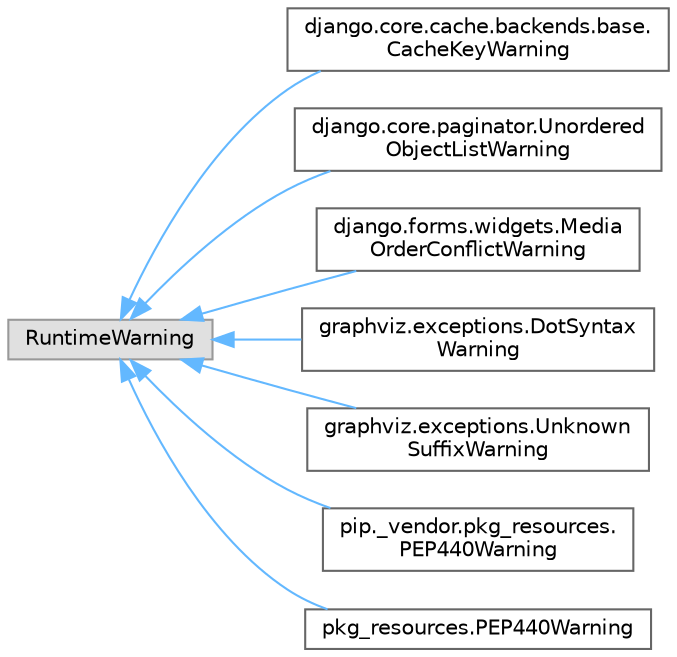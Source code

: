 digraph "Graphical Class Hierarchy"
{
 // LATEX_PDF_SIZE
  bgcolor="transparent";
  edge [fontname=Helvetica,fontsize=10,labelfontname=Helvetica,labelfontsize=10];
  node [fontname=Helvetica,fontsize=10,shape=box,height=0.2,width=0.4];
  rankdir="LR";
  Node0 [id="Node000000",label="RuntimeWarning",height=0.2,width=0.4,color="grey60", fillcolor="#E0E0E0", style="filled",tooltip=" "];
  Node0 -> Node1 [id="edge4161_Node000000_Node000001",dir="back",color="steelblue1",style="solid",tooltip=" "];
  Node1 [id="Node000001",label="django.core.cache.backends.base.\lCacheKeyWarning",height=0.2,width=0.4,color="grey40", fillcolor="white", style="filled",URL="$classdjango_1_1core_1_1cache_1_1backends_1_1base_1_1_cache_key_warning.html",tooltip=" "];
  Node0 -> Node2 [id="edge4162_Node000000_Node000002",dir="back",color="steelblue1",style="solid",tooltip=" "];
  Node2 [id="Node000002",label="django.core.paginator.Unordered\lObjectListWarning",height=0.2,width=0.4,color="grey40", fillcolor="white", style="filled",URL="$classdjango_1_1core_1_1paginator_1_1_unordered_object_list_warning.html",tooltip=" "];
  Node0 -> Node3 [id="edge4163_Node000000_Node000003",dir="back",color="steelblue1",style="solid",tooltip=" "];
  Node3 [id="Node000003",label="django.forms.widgets.Media\lOrderConflictWarning",height=0.2,width=0.4,color="grey40", fillcolor="white", style="filled",URL="$classdjango_1_1forms_1_1widgets_1_1_media_order_conflict_warning.html",tooltip=" "];
  Node0 -> Node4 [id="edge4164_Node000000_Node000004",dir="back",color="steelblue1",style="solid",tooltip=" "];
  Node4 [id="Node000004",label="graphviz.exceptions.DotSyntax\lWarning",height=0.2,width=0.4,color="grey40", fillcolor="white", style="filled",URL="$classgraphviz_1_1exceptions_1_1_dot_syntax_warning.html",tooltip=" "];
  Node0 -> Node5 [id="edge4165_Node000000_Node000005",dir="back",color="steelblue1",style="solid",tooltip=" "];
  Node5 [id="Node000005",label="graphviz.exceptions.Unknown\lSuffixWarning",height=0.2,width=0.4,color="grey40", fillcolor="white", style="filled",URL="$classgraphviz_1_1exceptions_1_1_unknown_suffix_warning.html",tooltip=" "];
  Node0 -> Node6 [id="edge4166_Node000000_Node000006",dir="back",color="steelblue1",style="solid",tooltip=" "];
  Node6 [id="Node000006",label="pip._vendor.pkg_resources.\lPEP440Warning",height=0.2,width=0.4,color="grey40", fillcolor="white", style="filled",URL="$classpip_1_1__vendor_1_1pkg__resources_1_1_p_e_p440_warning.html",tooltip=" "];
  Node0 -> Node7 [id="edge4167_Node000000_Node000007",dir="back",color="steelblue1",style="solid",tooltip=" "];
  Node7 [id="Node000007",label="pkg_resources.PEP440Warning",height=0.2,width=0.4,color="grey40", fillcolor="white", style="filled",URL="$classpkg__resources_1_1_p_e_p440_warning.html",tooltip=" "];
}
